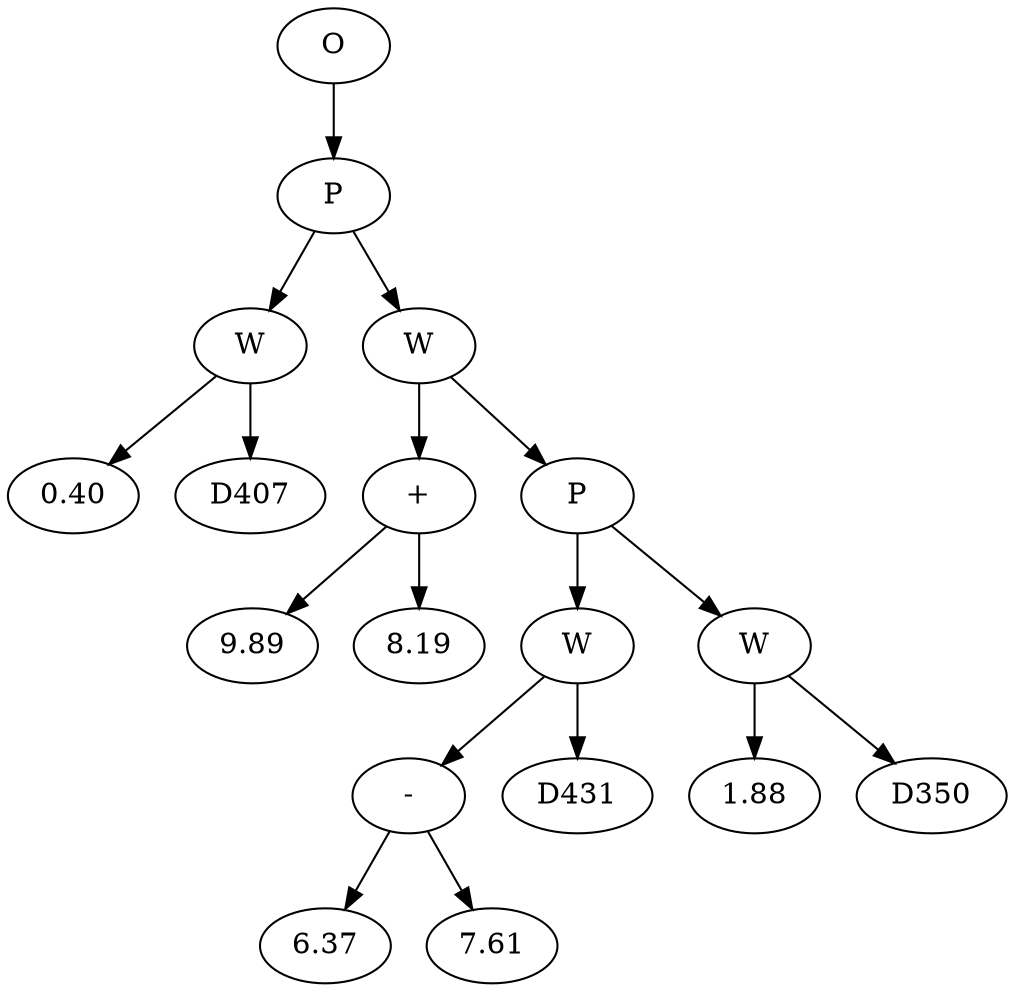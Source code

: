 // Tree
digraph {
	3006829 [label=O]
	3006830 [label=P]
	3006829 -> 3006830
	3006831 [label=W]
	3006830 -> 3006831
	3006832 [label=0.40]
	3006831 -> 3006832
	3006833 [label=D407]
	3006831 -> 3006833
	3006834 [label=W]
	3006830 -> 3006834
	3006835 [label="+"]
	3006834 -> 3006835
	3006836 [label=9.89]
	3006835 -> 3006836
	3006837 [label=8.19]
	3006835 -> 3006837
	3006838 [label=P]
	3006834 -> 3006838
	3006839 [label=W]
	3006838 -> 3006839
	3006840 [label="-"]
	3006839 -> 3006840
	3006841 [label=6.37]
	3006840 -> 3006841
	3006842 [label=7.61]
	3006840 -> 3006842
	3006843 [label=D431]
	3006839 -> 3006843
	3006844 [label=W]
	3006838 -> 3006844
	3006845 [label=1.88]
	3006844 -> 3006845
	3006846 [label=D350]
	3006844 -> 3006846
}

